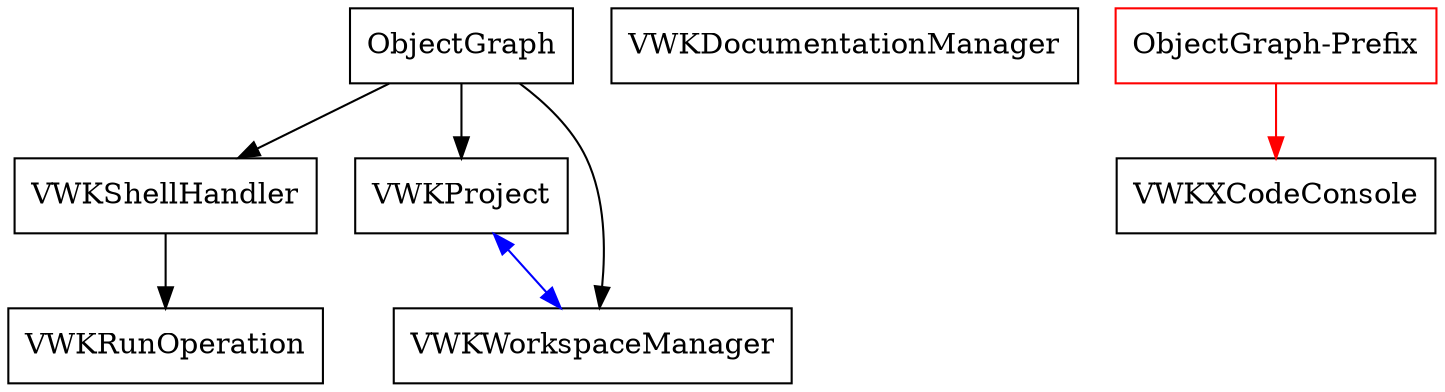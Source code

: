 digraph G {
	node [shape=box];
	"VWKShellHandler" -> "VWKRunOperation";
	"VWKRunOperation" -> {};
	"VWKDocumentationManager" -> {};
	"ObjectGraph" -> "VWKProject";
	"ObjectGraph" -> "VWKWorkspaceManager";
	"ObjectGraph" -> "VWKShellHandler";
	"VWKXCodeConsole" -> {};
	
	"ObjectGraph-Prefix" [color=red];
	"ObjectGraph-Prefix" -> "VWKXCodeConsole" [color=red];
	
	edge [color=blue, dir=both];
	"VWKProject" -> "VWKWorkspaceManager";
}


